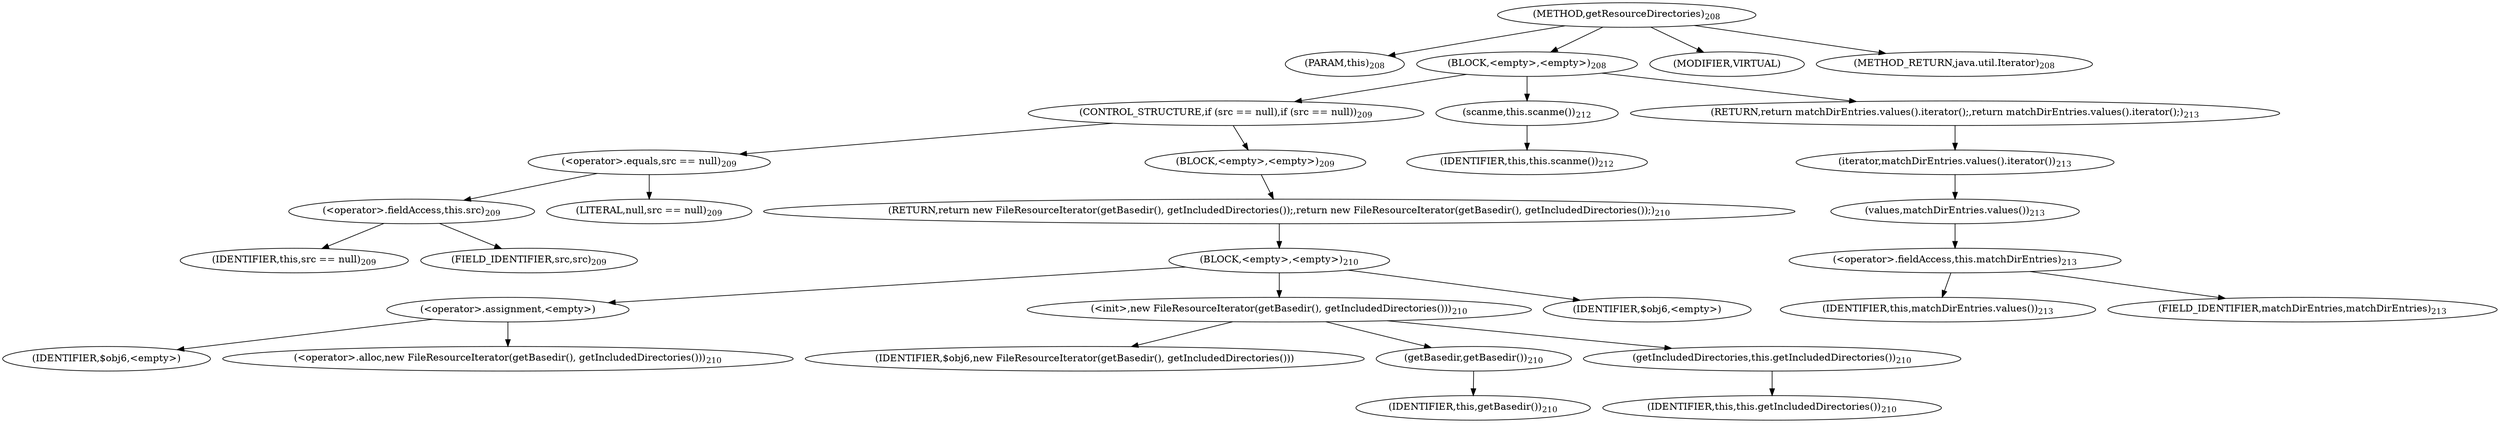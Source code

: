 digraph "getResourceDirectories" {  
"265" [label = <(METHOD,getResourceDirectories)<SUB>208</SUB>> ]
"22" [label = <(PARAM,this)<SUB>208</SUB>> ]
"266" [label = <(BLOCK,&lt;empty&gt;,&lt;empty&gt;)<SUB>208</SUB>> ]
"267" [label = <(CONTROL_STRUCTURE,if (src == null),if (src == null))<SUB>209</SUB>> ]
"268" [label = <(&lt;operator&gt;.equals,src == null)<SUB>209</SUB>> ]
"269" [label = <(&lt;operator&gt;.fieldAccess,this.src)<SUB>209</SUB>> ]
"270" [label = <(IDENTIFIER,this,src == null)<SUB>209</SUB>> ]
"271" [label = <(FIELD_IDENTIFIER,src,src)<SUB>209</SUB>> ]
"272" [label = <(LITERAL,null,src == null)<SUB>209</SUB>> ]
"273" [label = <(BLOCK,&lt;empty&gt;,&lt;empty&gt;)<SUB>209</SUB>> ]
"274" [label = <(RETURN,return new FileResourceIterator(getBasedir(), getIncludedDirectories());,return new FileResourceIterator(getBasedir(), getIncludedDirectories());)<SUB>210</SUB>> ]
"275" [label = <(BLOCK,&lt;empty&gt;,&lt;empty&gt;)<SUB>210</SUB>> ]
"276" [label = <(&lt;operator&gt;.assignment,&lt;empty&gt;)> ]
"277" [label = <(IDENTIFIER,$obj6,&lt;empty&gt;)> ]
"278" [label = <(&lt;operator&gt;.alloc,new FileResourceIterator(getBasedir(), getIncludedDirectories()))<SUB>210</SUB>> ]
"279" [label = <(&lt;init&gt;,new FileResourceIterator(getBasedir(), getIncludedDirectories()))<SUB>210</SUB>> ]
"280" [label = <(IDENTIFIER,$obj6,new FileResourceIterator(getBasedir(), getIncludedDirectories()))> ]
"281" [label = <(getBasedir,getBasedir())<SUB>210</SUB>> ]
"21" [label = <(IDENTIFIER,this,getBasedir())<SUB>210</SUB>> ]
"282" [label = <(getIncludedDirectories,this.getIncludedDirectories())<SUB>210</SUB>> ]
"23" [label = <(IDENTIFIER,this,this.getIncludedDirectories())<SUB>210</SUB>> ]
"283" [label = <(IDENTIFIER,$obj6,&lt;empty&gt;)> ]
"284" [label = <(scanme,this.scanme())<SUB>212</SUB>> ]
"24" [label = <(IDENTIFIER,this,this.scanme())<SUB>212</SUB>> ]
"285" [label = <(RETURN,return matchDirEntries.values().iterator();,return matchDirEntries.values().iterator();)<SUB>213</SUB>> ]
"286" [label = <(iterator,matchDirEntries.values().iterator())<SUB>213</SUB>> ]
"287" [label = <(values,matchDirEntries.values())<SUB>213</SUB>> ]
"288" [label = <(&lt;operator&gt;.fieldAccess,this.matchDirEntries)<SUB>213</SUB>> ]
"289" [label = <(IDENTIFIER,this,matchDirEntries.values())<SUB>213</SUB>> ]
"290" [label = <(FIELD_IDENTIFIER,matchDirEntries,matchDirEntries)<SUB>213</SUB>> ]
"291" [label = <(MODIFIER,VIRTUAL)> ]
"292" [label = <(METHOD_RETURN,java.util.Iterator)<SUB>208</SUB>> ]
  "265" -> "22" 
  "265" -> "266" 
  "265" -> "291" 
  "265" -> "292" 
  "266" -> "267" 
  "266" -> "284" 
  "266" -> "285" 
  "267" -> "268" 
  "267" -> "273" 
  "268" -> "269" 
  "268" -> "272" 
  "269" -> "270" 
  "269" -> "271" 
  "273" -> "274" 
  "274" -> "275" 
  "275" -> "276" 
  "275" -> "279" 
  "275" -> "283" 
  "276" -> "277" 
  "276" -> "278" 
  "279" -> "280" 
  "279" -> "281" 
  "279" -> "282" 
  "281" -> "21" 
  "282" -> "23" 
  "284" -> "24" 
  "285" -> "286" 
  "286" -> "287" 
  "287" -> "288" 
  "288" -> "289" 
  "288" -> "290" 
}
